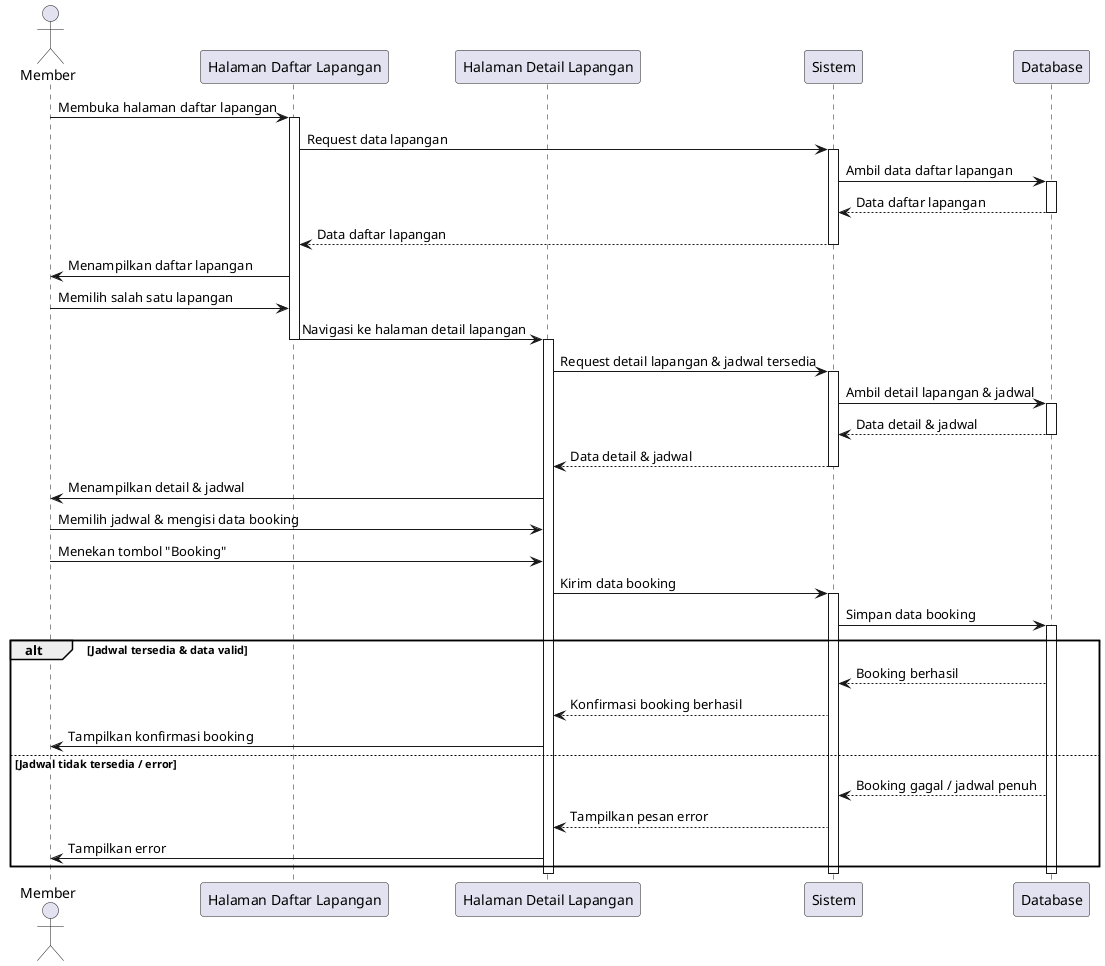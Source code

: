 @startuml
actor Member
participant "Halaman Daftar Lapangan" as FieldList
participant "Halaman Detail Lapangan" as FieldDetail
participant "Sistem" as System
participant "Database" as DB

Member -> FieldList : Membuka halaman daftar lapangan
activate FieldList
FieldList -> System : Request data lapangan
activate System
System -> DB : Ambil data daftar lapangan
activate DB
DB --> System : Data daftar lapangan
deactivate DB
System --> FieldList : Data daftar lapangan
deactivate System
FieldList -> Member : Menampilkan daftar lapangan

Member -> FieldList : Memilih salah satu lapangan
FieldList -> FieldDetail : Navigasi ke halaman detail lapangan
deactivate FieldList
activate FieldDetail
FieldDetail -> System : Request detail lapangan & jadwal tersedia
activate System
System -> DB : Ambil detail lapangan & jadwal
activate DB
DB --> System : Data detail & jadwal
deactivate DB
System --> FieldDetail : Data detail & jadwal
deactivate System
FieldDetail -> Member : Menampilkan detail & jadwal

Member -> FieldDetail : Memilih jadwal & mengisi data booking
Member -> FieldDetail : Menekan tombol "Booking"
FieldDetail -> System : Kirim data booking
activate System
System -> DB : Simpan data booking
activate DB

alt Jadwal tersedia & data valid
    DB --> System : Booking berhasil
    System --> FieldDetail : Konfirmasi booking berhasil
    FieldDetail -> Member : Tampilkan konfirmasi booking
else Jadwal tidak tersedia / error
    DB --> System : Booking gagal / jadwal penuh
    System --> FieldDetail : Tampilkan pesan error
    FieldDetail -> Member : Tampilkan error
end

deactivate DB
deactivate System
deactivate FieldDetail

@enduml
